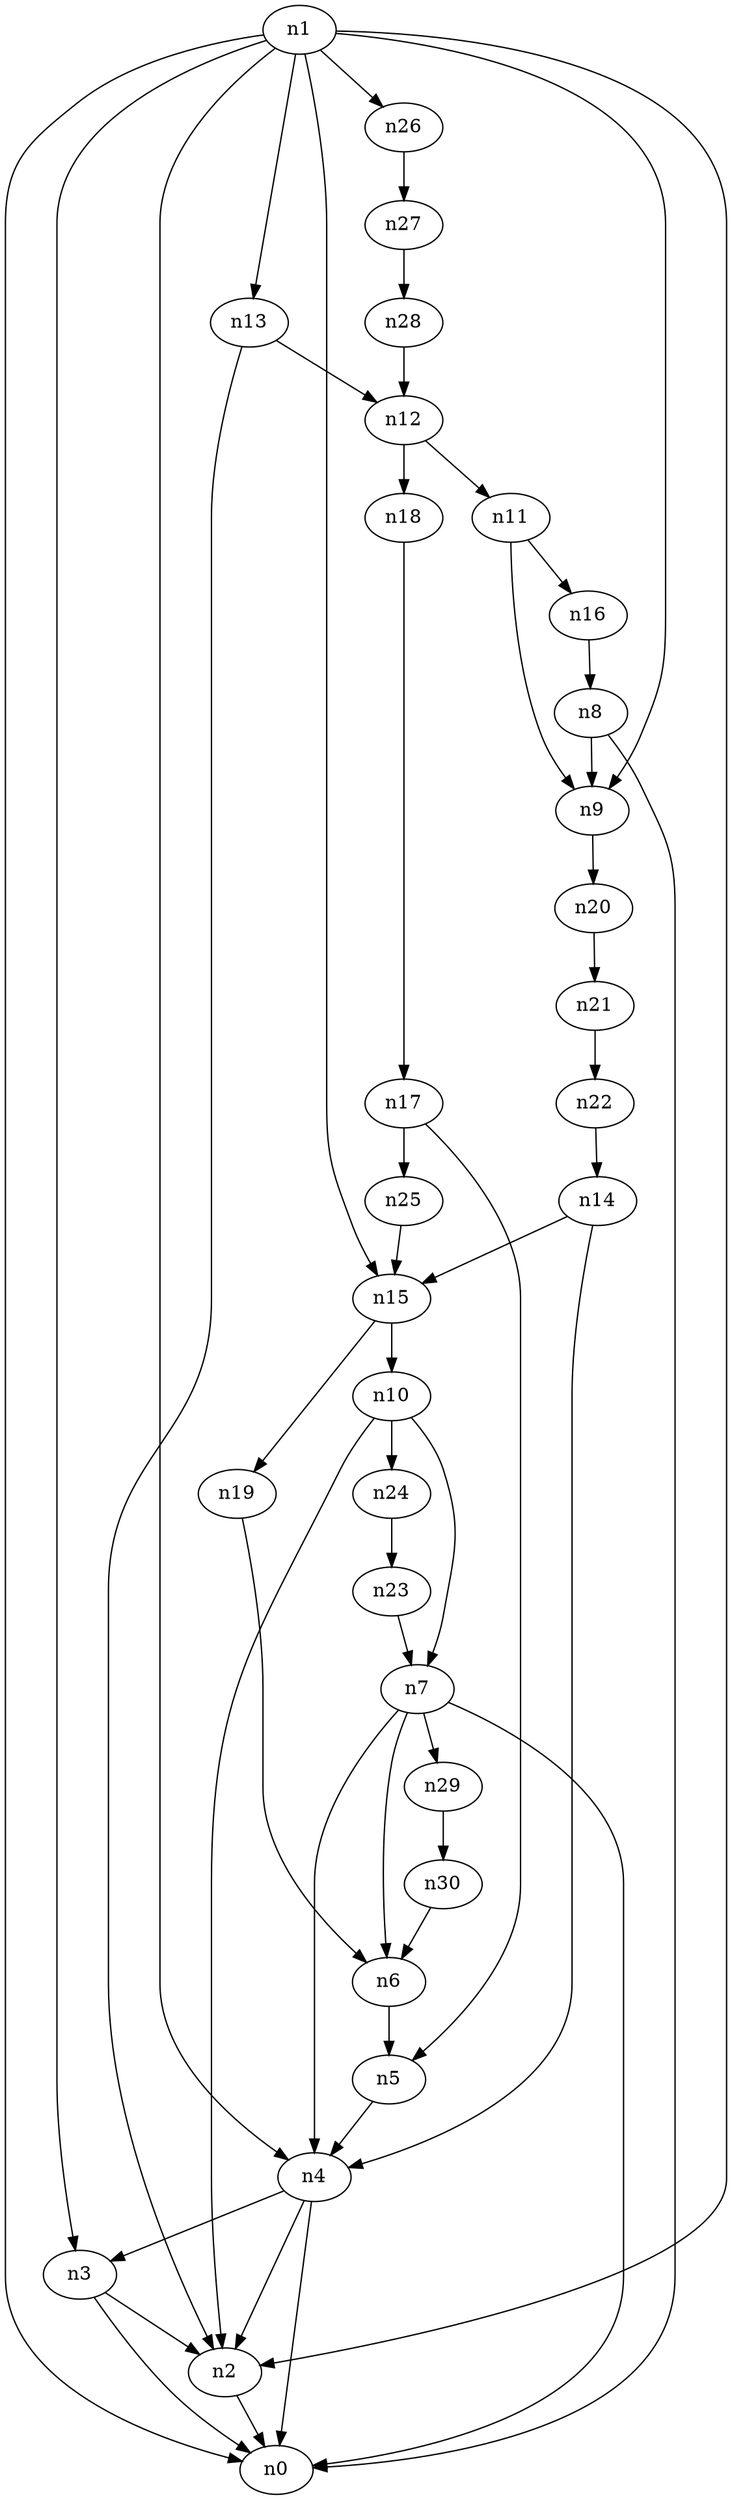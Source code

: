 digraph G {
	n1 -> n0	 [_graphml_id=e0];
	n1 -> n2	 [_graphml_id=e1];
	n1 -> n3	 [_graphml_id=e6];
	n1 -> n4	 [_graphml_id=e9];
	n1 -> n9	 [_graphml_id=e16];
	n1 -> n13	 [_graphml_id=e28];
	n1 -> n15	 [_graphml_id=e25];
	n1 -> n26	 [_graphml_id=e45];
	n2 -> n0	 [_graphml_id=e5];
	n3 -> n0	 [_graphml_id=e8];
	n3 -> n2	 [_graphml_id=e2];
	n4 -> n0	 [_graphml_id=e4];
	n4 -> n2	 [_graphml_id=e7];
	n4 -> n3	 [_graphml_id=e3];
	n5 -> n4	 [_graphml_id=e10];
	n6 -> n5	 [_graphml_id=e11];
	n7 -> n0	 [_graphml_id=e13];
	n7 -> n4	 [_graphml_id=e44];
	n7 -> n6	 [_graphml_id=e12];
	n7 -> n29	 [_graphml_id=e49];
	n8 -> n0	 [_graphml_id=e14];
	n8 -> n9	 [_graphml_id=e15];
	n9 -> n20	 [_graphml_id=e35];
	n10 -> n2	 [_graphml_id=e18];
	n10 -> n7	 [_graphml_id=e17];
	n10 -> n24	 [_graphml_id=e41];
	n11 -> n9	 [_graphml_id=e19];
	n11 -> n16	 [_graphml_id=e26];
	n12 -> n11	 [_graphml_id=e20];
	n12 -> n18	 [_graphml_id=e31];
	n13 -> n2	 [_graphml_id=e22];
	n13 -> n12	 [_graphml_id=e21];
	n14 -> n4	 [_graphml_id=e23];
	n14 -> n15	 [_graphml_id=e24];
	n15 -> n10	 [_graphml_id=e34];
	n15 -> n19	 [_graphml_id=e32];
	n16 -> n8	 [_graphml_id=e27];
	n17 -> n5	 [_graphml_id=e29];
	n17 -> n25	 [_graphml_id=e42];
	n18 -> n17	 [_graphml_id=e30];
	n19 -> n6	 [_graphml_id=e33];
	n20 -> n21	 [_graphml_id=e36];
	n21 -> n22	 [_graphml_id=e37];
	n22 -> n14	 [_graphml_id=e38];
	n23 -> n7	 [_graphml_id=e39];
	n24 -> n23	 [_graphml_id=e40];
	n25 -> n15	 [_graphml_id=e43];
	n26 -> n27	 [_graphml_id=e46];
	n27 -> n28	 [_graphml_id=e47];
	n28 -> n12	 [_graphml_id=e48];
	n29 -> n30	 [_graphml_id=e50];
	n30 -> n6	 [_graphml_id=e51];
}
